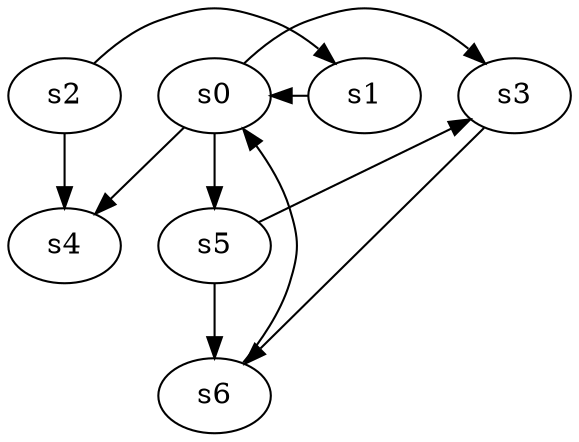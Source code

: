 digraph game_0657_complex_7 {
    s0 [name="s0", player=1, target=1];
    s1 [name="s1", player=1];
    s2 [name="s2", player=0];
    s3 [name="s3", player=1, target=1];
    s4 [name="s4", player=0];
    s5 [name="s5", player=0];
    s6 [name="s6", player=0];

    s0 -> s3 [constraint="time % 2 == 0 || time % 5 == 0"];
    s0 -> s4 [constraint="time % 2 == 1"];
    s0 -> s5;
    s1 -> s0 [constraint="!(time % 5 == 3)"];
    s2 -> s1 [constraint="time == 6 || time == 7 || time == 17 || time == 22"];
    s2 -> s4;
    s3 -> s6 [constraint="time % 2 == 1 && time % 4 == 1"];
    s5 -> s3 [constraint="time % 2 == 1 || time % 4 == 0"];
    s5 -> s6;
    s6 -> s0 [constraint="time % 6 == 2"];
}
